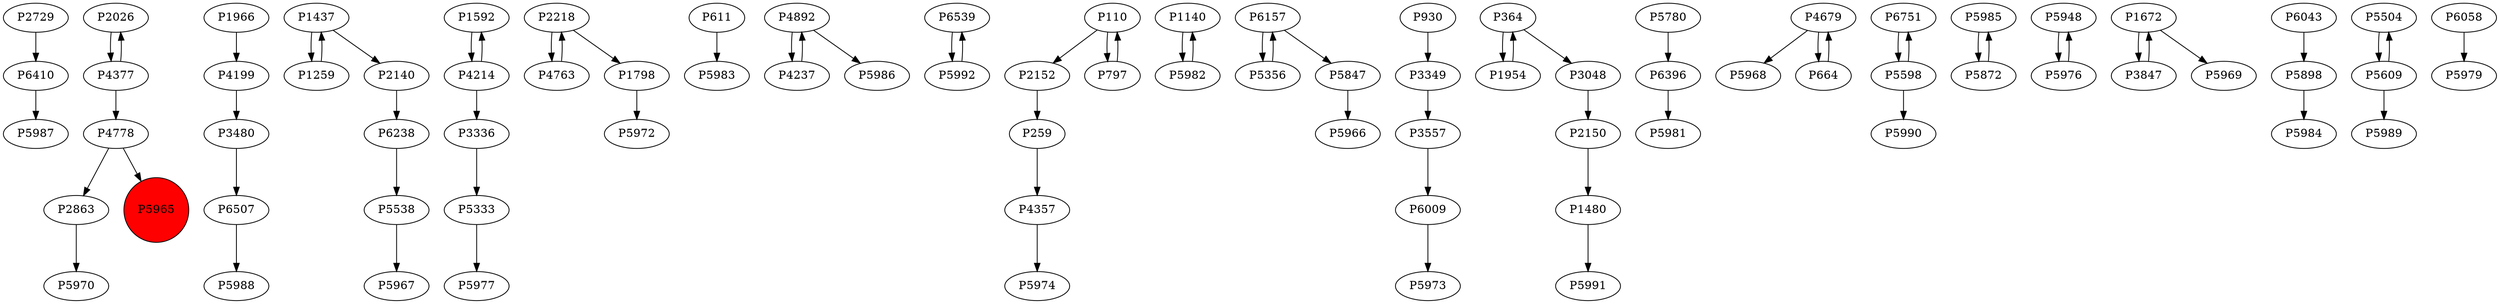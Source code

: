 digraph {
	P2729 -> P6410
	P2026 -> P4377
	P6507 -> P5988
	P5538 -> P5967
	P1592 -> P4214
	P2218 -> P4763
	P1966 -> P4199
	P611 -> P5983
	P4892 -> P4237
	P1259 -> P1437
	P6539 -> P5992
	P2152 -> P259
	P1140 -> P5982
	P2863 -> P5970
	P5333 -> P5977
	P110 -> P797
	P6157 -> P5356
	P3349 -> P3557
	P5847 -> P5966
	P4778 -> P2863
	P2150 -> P1480
	P5780 -> P6396
	P4214 -> P3336
	P3557 -> P6009
	P3048 -> P2150
	P4377 -> P2026
	P4679 -> P5968
	P1437 -> P1259
	P6396 -> P5981
	P6751 -> P5598
	P3480 -> P6507
	P5982 -> P1140
	P1954 -> P364
	P5598 -> P6751
	P5598 -> P5990
	P4357 -> P5974
	P1798 -> P5972
	P4763 -> P2218
	P364 -> P1954
	P5985 -> P5872
	P930 -> P3349
	P3336 -> P5333
	P5948 -> P5976
	P2218 -> P1798
	P110 -> P2152
	P5356 -> P6157
	P259 -> P4357
	P1672 -> P3847
	P5898 -> P5984
	P4237 -> P4892
	P364 -> P3048
	P5992 -> P6539
	P6410 -> P5987
	P1672 -> P5969
	P5504 -> P5609
	P4214 -> P1592
	P6009 -> P5973
	P1437 -> P2140
	P4377 -> P4778
	P5609 -> P5989
	P6058 -> P5979
	P4778 -> P5965
	P6157 -> P5847
	P797 -> P110
	P5976 -> P5948
	P5609 -> P5504
	P2140 -> P6238
	P4892 -> P5986
	P4199 -> P3480
	P4679 -> P664
	P664 -> P4679
	P6043 -> P5898
	P1480 -> P5991
	P5872 -> P5985
	P6238 -> P5538
	P3847 -> P1672
	P5965 [shape=circle]
	P5965 [style=filled]
	P5965 [fillcolor=red]
}